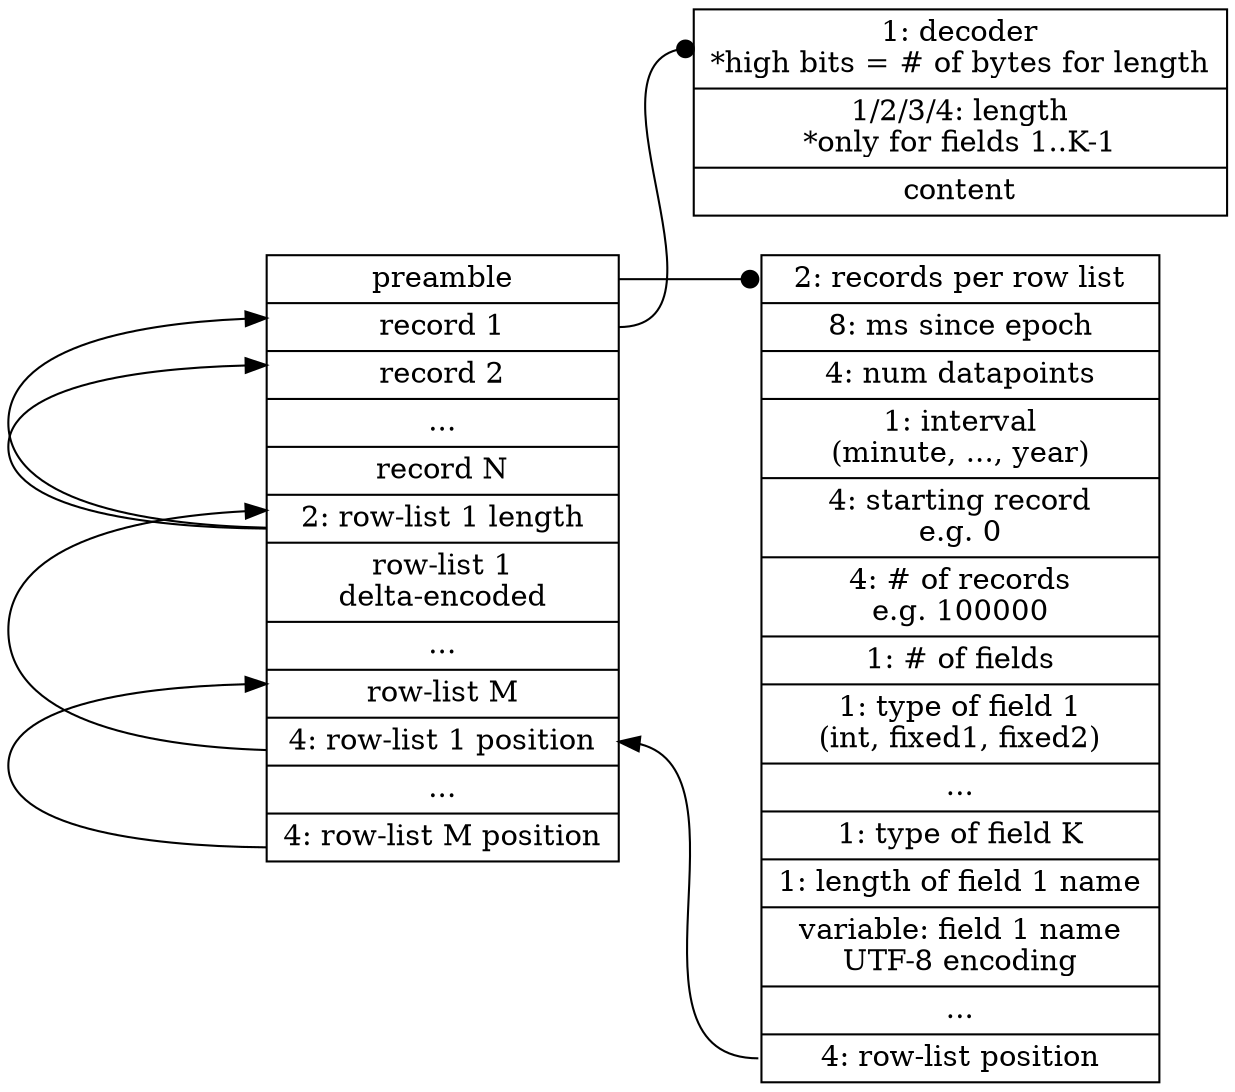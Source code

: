 digraph structs {
  node [shape=record];
  rankdir=LR;

  composite [ label ="<preamble> preamble |
  <record1> record 1 |
  <record2> record 2 |
  ... |
  record N |
  <rowlist1>2: row-list 1 length|
  row-list 1\ndelta-encoded |
  ... |
  <rowlistm> row-list M |
  <rowlistpos> 4: row-list 1 position |
  ... |
  <rowlistposm> 4: row-list M position

  " ];

  preamble [ label="<start> 2: records per row list |
  8: ms since epoch |
  4: num datapoints |
  1: interval\n(minute, ..., year) |
  4: starting record\ne.g. 0 |
  4: # of records\ne.g. 100000 |
  1: # of fields |
  1: type of field 1\n(int, fixed1, fixed2) |
  ... |
  1: type of field K |
  1: length of field 1 name |
  variable: field 1 name\nUTF-8 encoding |
  ... |
  <rowlistpos> 4: row-list position
  " ];

  record [ label = "<decoder>1: decoder\n*high bits = # of bytes for length |
  1/2/3/4: length\n*only for fields 1..K-1 |
  content
  " ];

  composite:preamble -> preamble:start [arrowhead=dot];

  preamble:rowlistpos -> composite:rowlistpos;

  composite:rowlistpos -> composite:rowlist1;
  composite:rowlistposm -> composite:rowlistm;

  composite:record1 -> record:decoder [arrowhead=dot];
  composite:rowlist1 -> composite:record1;
  composite:rowlist1 -> composite:record2;
}
